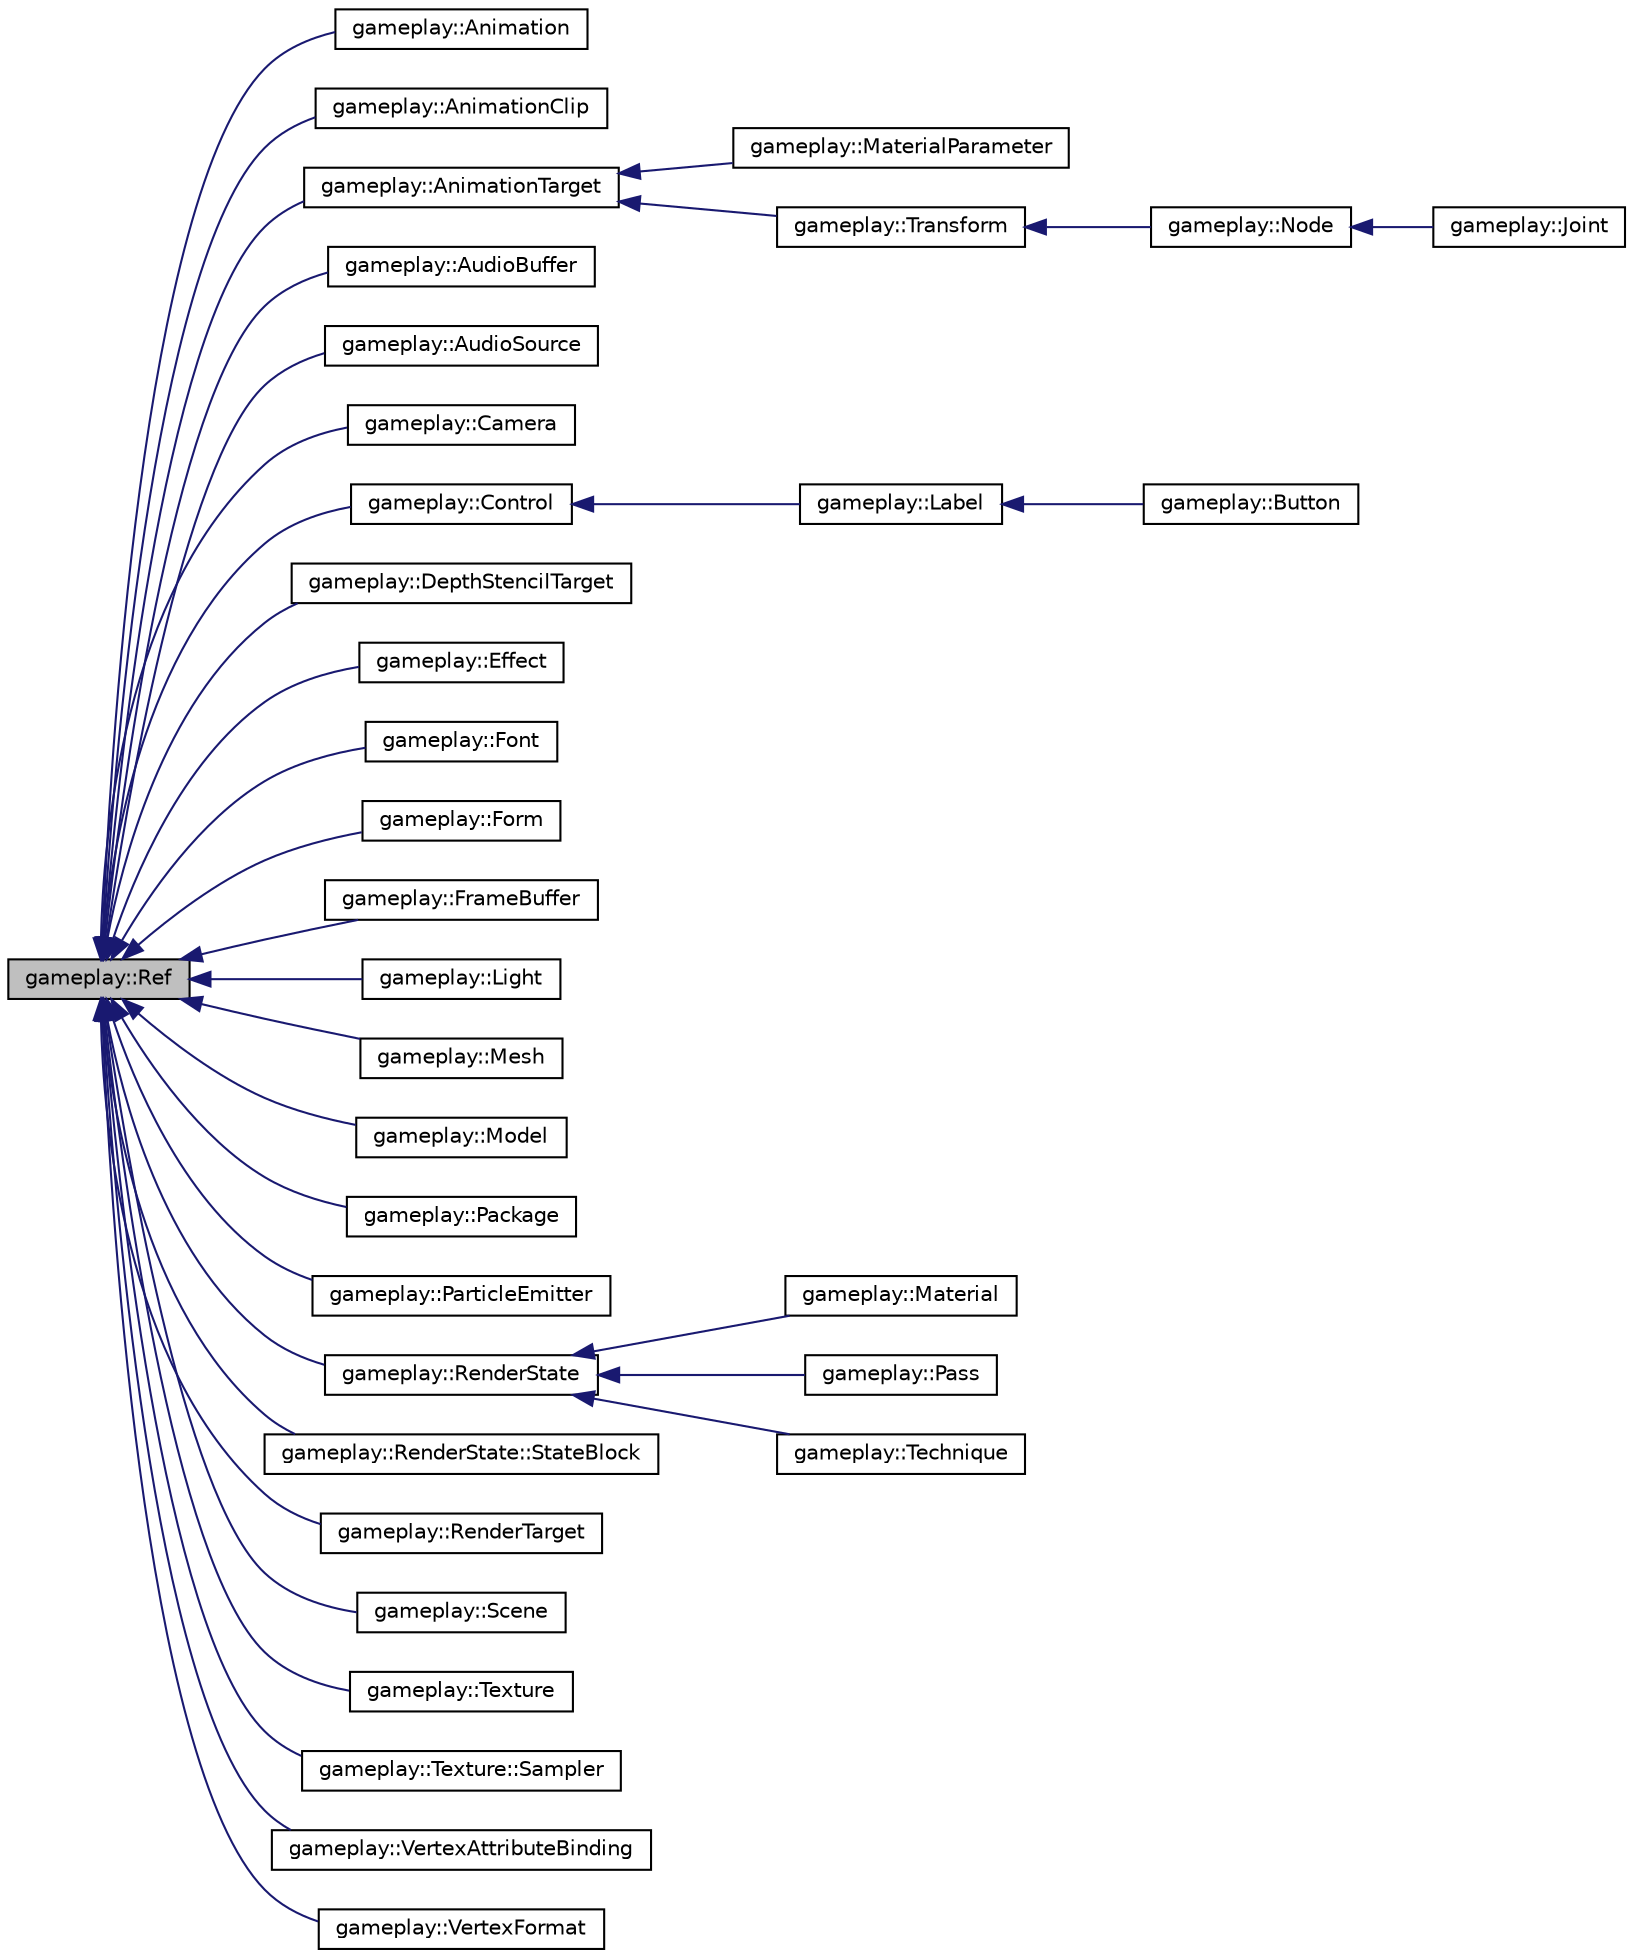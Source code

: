 digraph G
{
  edge [fontname="Helvetica",fontsize="10",labelfontname="Helvetica",labelfontsize="10"];
  node [fontname="Helvetica",fontsize="10",shape=record];
  rankdir="LR";
  Node1 [label="gameplay::Ref",height=0.2,width=0.4,color="black", fillcolor="grey75", style="filled" fontcolor="black"];
  Node1 -> Node2 [dir="back",color="midnightblue",fontsize="10",style="solid",fontname="Helvetica"];
  Node2 [label="gameplay::Animation",height=0.2,width=0.4,color="black", fillcolor="white", style="filled",URL="$classgameplay_1_1_animation.html"];
  Node1 -> Node3 [dir="back",color="midnightblue",fontsize="10",style="solid",fontname="Helvetica"];
  Node3 [label="gameplay::AnimationClip",height=0.2,width=0.4,color="black", fillcolor="white", style="filled",URL="$classgameplay_1_1_animation_clip.html"];
  Node1 -> Node4 [dir="back",color="midnightblue",fontsize="10",style="solid",fontname="Helvetica"];
  Node4 [label="gameplay::AnimationTarget",height=0.2,width=0.4,color="black", fillcolor="white", style="filled",URL="$classgameplay_1_1_animation_target.html"];
  Node4 -> Node5 [dir="back",color="midnightblue",fontsize="10",style="solid",fontname="Helvetica"];
  Node5 [label="gameplay::MaterialParameter",height=0.2,width=0.4,color="black", fillcolor="white", style="filled",URL="$classgameplay_1_1_material_parameter.html"];
  Node4 -> Node6 [dir="back",color="midnightblue",fontsize="10",style="solid",fontname="Helvetica"];
  Node6 [label="gameplay::Transform",height=0.2,width=0.4,color="black", fillcolor="white", style="filled",URL="$classgameplay_1_1_transform.html"];
  Node6 -> Node7 [dir="back",color="midnightblue",fontsize="10",style="solid",fontname="Helvetica"];
  Node7 [label="gameplay::Node",height=0.2,width=0.4,color="black", fillcolor="white", style="filled",URL="$classgameplay_1_1_node.html"];
  Node7 -> Node8 [dir="back",color="midnightblue",fontsize="10",style="solid",fontname="Helvetica"];
  Node8 [label="gameplay::Joint",height=0.2,width=0.4,color="black", fillcolor="white", style="filled",URL="$classgameplay_1_1_joint.html"];
  Node1 -> Node9 [dir="back",color="midnightblue",fontsize="10",style="solid",fontname="Helvetica"];
  Node9 [label="gameplay::AudioBuffer",height=0.2,width=0.4,color="black", fillcolor="white", style="filled",URL="$classgameplay_1_1_audio_buffer.html"];
  Node1 -> Node10 [dir="back",color="midnightblue",fontsize="10",style="solid",fontname="Helvetica"];
  Node10 [label="gameplay::AudioSource",height=0.2,width=0.4,color="black", fillcolor="white", style="filled",URL="$classgameplay_1_1_audio_source.html"];
  Node1 -> Node11 [dir="back",color="midnightblue",fontsize="10",style="solid",fontname="Helvetica"];
  Node11 [label="gameplay::Camera",height=0.2,width=0.4,color="black", fillcolor="white", style="filled",URL="$classgameplay_1_1_camera.html"];
  Node1 -> Node12 [dir="back",color="midnightblue",fontsize="10",style="solid",fontname="Helvetica"];
  Node12 [label="gameplay::Control",height=0.2,width=0.4,color="black", fillcolor="white", style="filled",URL="$classgameplay_1_1_control.html"];
  Node12 -> Node13 [dir="back",color="midnightblue",fontsize="10",style="solid",fontname="Helvetica"];
  Node13 [label="gameplay::Label",height=0.2,width=0.4,color="black", fillcolor="white", style="filled",URL="$classgameplay_1_1_label.html"];
  Node13 -> Node14 [dir="back",color="midnightblue",fontsize="10",style="solid",fontname="Helvetica"];
  Node14 [label="gameplay::Button",height=0.2,width=0.4,color="black", fillcolor="white", style="filled",URL="$classgameplay_1_1_button.html"];
  Node1 -> Node15 [dir="back",color="midnightblue",fontsize="10",style="solid",fontname="Helvetica"];
  Node15 [label="gameplay::DepthStencilTarget",height=0.2,width=0.4,color="black", fillcolor="white", style="filled",URL="$classgameplay_1_1_depth_stencil_target.html"];
  Node1 -> Node16 [dir="back",color="midnightblue",fontsize="10",style="solid",fontname="Helvetica"];
  Node16 [label="gameplay::Effect",height=0.2,width=0.4,color="black", fillcolor="white", style="filled",URL="$classgameplay_1_1_effect.html"];
  Node1 -> Node17 [dir="back",color="midnightblue",fontsize="10",style="solid",fontname="Helvetica"];
  Node17 [label="gameplay::Font",height=0.2,width=0.4,color="black", fillcolor="white", style="filled",URL="$classgameplay_1_1_font.html"];
  Node1 -> Node18 [dir="back",color="midnightblue",fontsize="10",style="solid",fontname="Helvetica"];
  Node18 [label="gameplay::Form",height=0.2,width=0.4,color="black", fillcolor="white", style="filled",URL="$classgameplay_1_1_form.html"];
  Node1 -> Node19 [dir="back",color="midnightblue",fontsize="10",style="solid",fontname="Helvetica"];
  Node19 [label="gameplay::FrameBuffer",height=0.2,width=0.4,color="black", fillcolor="white", style="filled",URL="$classgameplay_1_1_frame_buffer.html"];
  Node1 -> Node20 [dir="back",color="midnightblue",fontsize="10",style="solid",fontname="Helvetica"];
  Node20 [label="gameplay::Light",height=0.2,width=0.4,color="black", fillcolor="white", style="filled",URL="$classgameplay_1_1_light.html"];
  Node1 -> Node21 [dir="back",color="midnightblue",fontsize="10",style="solid",fontname="Helvetica"];
  Node21 [label="gameplay::Mesh",height=0.2,width=0.4,color="black", fillcolor="white", style="filled",URL="$classgameplay_1_1_mesh.html"];
  Node1 -> Node22 [dir="back",color="midnightblue",fontsize="10",style="solid",fontname="Helvetica"];
  Node22 [label="gameplay::Model",height=0.2,width=0.4,color="black", fillcolor="white", style="filled",URL="$classgameplay_1_1_model.html"];
  Node1 -> Node23 [dir="back",color="midnightblue",fontsize="10",style="solid",fontname="Helvetica"];
  Node23 [label="gameplay::Package",height=0.2,width=0.4,color="black", fillcolor="white", style="filled",URL="$classgameplay_1_1_package.html"];
  Node1 -> Node24 [dir="back",color="midnightblue",fontsize="10",style="solid",fontname="Helvetica"];
  Node24 [label="gameplay::ParticleEmitter",height=0.2,width=0.4,color="black", fillcolor="white", style="filled",URL="$classgameplay_1_1_particle_emitter.html"];
  Node1 -> Node25 [dir="back",color="midnightblue",fontsize="10",style="solid",fontname="Helvetica"];
  Node25 [label="gameplay::RenderState",height=0.2,width=0.4,color="black", fillcolor="white", style="filled",URL="$classgameplay_1_1_render_state.html"];
  Node25 -> Node26 [dir="back",color="midnightblue",fontsize="10",style="solid",fontname="Helvetica"];
  Node26 [label="gameplay::Material",height=0.2,width=0.4,color="black", fillcolor="white", style="filled",URL="$classgameplay_1_1_material.html"];
  Node25 -> Node27 [dir="back",color="midnightblue",fontsize="10",style="solid",fontname="Helvetica"];
  Node27 [label="gameplay::Pass",height=0.2,width=0.4,color="black", fillcolor="white", style="filled",URL="$classgameplay_1_1_pass.html"];
  Node25 -> Node28 [dir="back",color="midnightblue",fontsize="10",style="solid",fontname="Helvetica"];
  Node28 [label="gameplay::Technique",height=0.2,width=0.4,color="black", fillcolor="white", style="filled",URL="$classgameplay_1_1_technique.html"];
  Node1 -> Node29 [dir="back",color="midnightblue",fontsize="10",style="solid",fontname="Helvetica"];
  Node29 [label="gameplay::RenderState::StateBlock",height=0.2,width=0.4,color="black", fillcolor="white", style="filled",URL="$classgameplay_1_1_render_state_1_1_state_block.html"];
  Node1 -> Node30 [dir="back",color="midnightblue",fontsize="10",style="solid",fontname="Helvetica"];
  Node30 [label="gameplay::RenderTarget",height=0.2,width=0.4,color="black", fillcolor="white", style="filled",URL="$classgameplay_1_1_render_target.html"];
  Node1 -> Node31 [dir="back",color="midnightblue",fontsize="10",style="solid",fontname="Helvetica"];
  Node31 [label="gameplay::Scene",height=0.2,width=0.4,color="black", fillcolor="white", style="filled",URL="$classgameplay_1_1_scene.html"];
  Node1 -> Node32 [dir="back",color="midnightblue",fontsize="10",style="solid",fontname="Helvetica"];
  Node32 [label="gameplay::Texture",height=0.2,width=0.4,color="black", fillcolor="white", style="filled",URL="$classgameplay_1_1_texture.html"];
  Node1 -> Node33 [dir="back",color="midnightblue",fontsize="10",style="solid",fontname="Helvetica"];
  Node33 [label="gameplay::Texture::Sampler",height=0.2,width=0.4,color="black", fillcolor="white", style="filled",URL="$classgameplay_1_1_texture_1_1_sampler.html"];
  Node1 -> Node34 [dir="back",color="midnightblue",fontsize="10",style="solid",fontname="Helvetica"];
  Node34 [label="gameplay::VertexAttributeBinding",height=0.2,width=0.4,color="black", fillcolor="white", style="filled",URL="$classgameplay_1_1_vertex_attribute_binding.html"];
  Node1 -> Node35 [dir="back",color="midnightblue",fontsize="10",style="solid",fontname="Helvetica"];
  Node35 [label="gameplay::VertexFormat",height=0.2,width=0.4,color="black", fillcolor="white", style="filled",URL="$classgameplay_1_1_vertex_format.html"];
}
